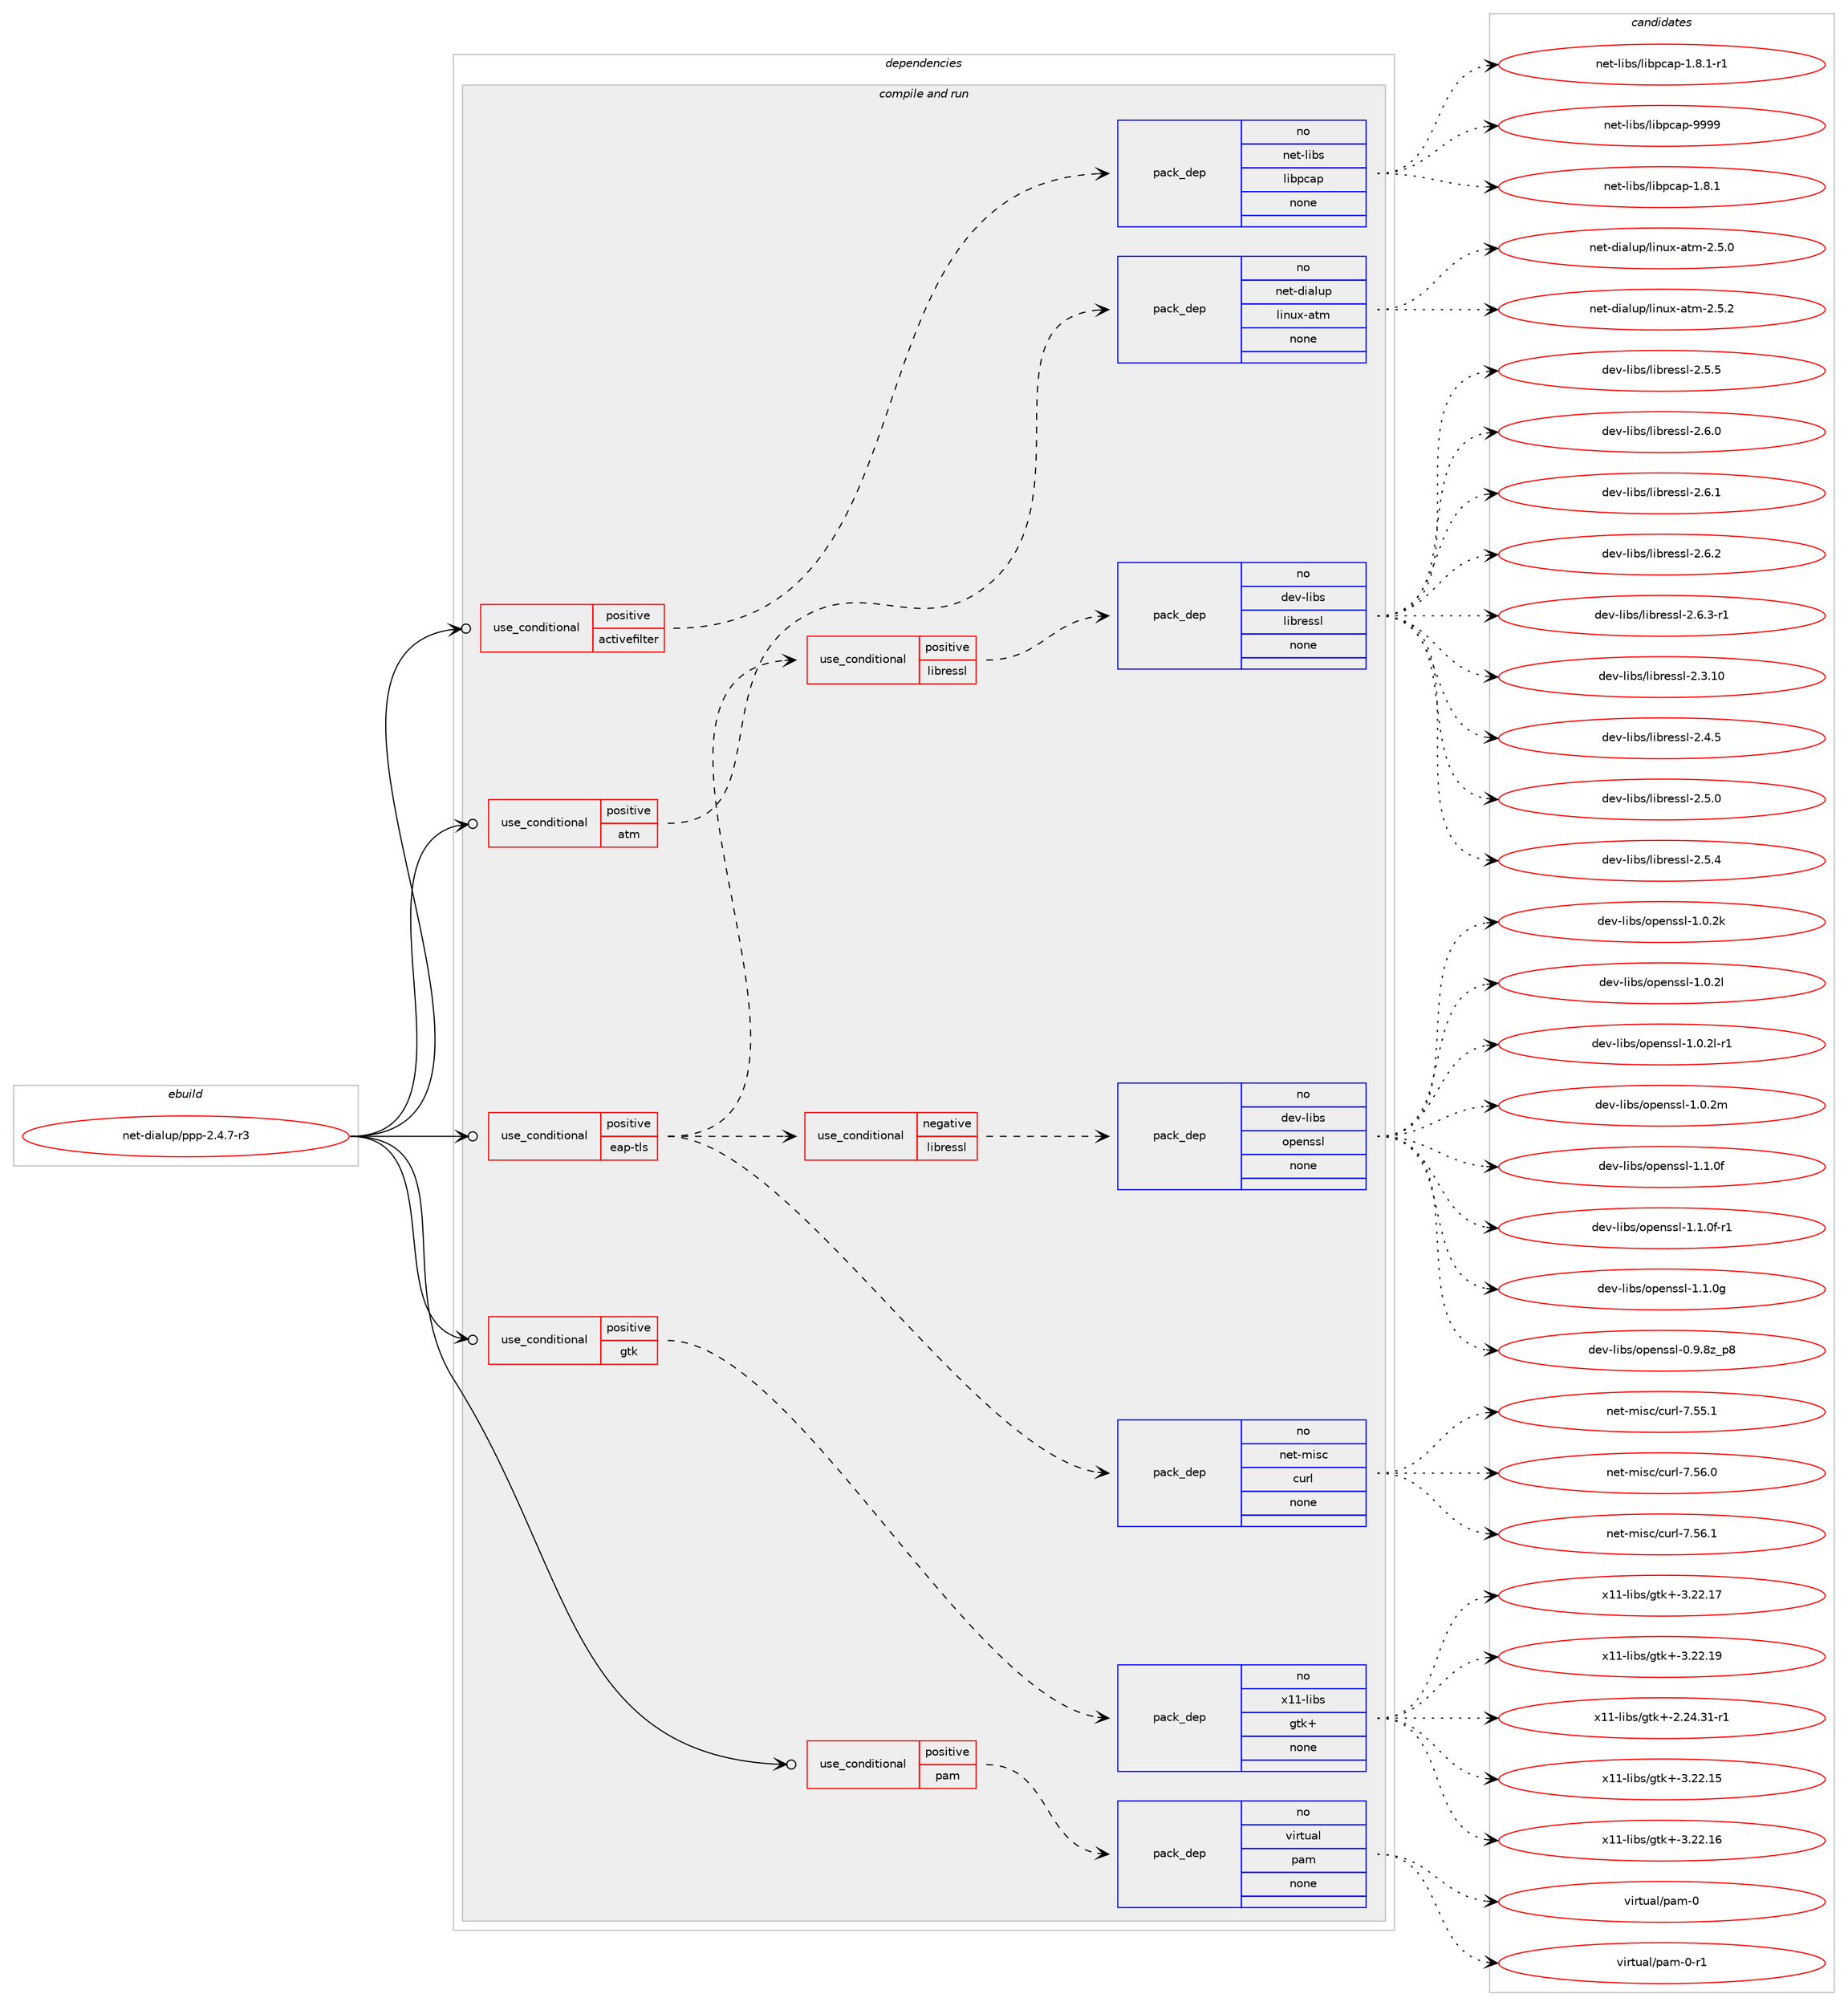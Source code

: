 digraph prolog {

# *************
# Graph options
# *************

newrank=true;
concentrate=true;
compound=true;
graph [rankdir=LR,fontname=Helvetica,fontsize=10,ranksep=1.5];#, ranksep=2.5, nodesep=0.2];
edge  [arrowhead=vee];
node  [fontname=Helvetica,fontsize=10];

# **********
# The ebuild
# **********

subgraph cluster_leftcol {
color=gray;
rank=same;
label=<<i>ebuild</i>>;
id [label="net-dialup/ppp-2.4.7-r3", color=red, width=4, href="../net-dialup/ppp-2.4.7-r3.svg"];
}

# ****************
# The dependencies
# ****************

subgraph cluster_midcol {
color=gray;
label=<<i>dependencies</i>>;
subgraph cluster_compile {
fillcolor="#eeeeee";
style=filled;
label=<<i>compile</i>>;
}
subgraph cluster_compileandrun {
fillcolor="#eeeeee";
style=filled;
label=<<i>compile and run</i>>;
subgraph cond100578 {
dependency406871 [label=<<TABLE BORDER="0" CELLBORDER="1" CELLSPACING="0" CELLPADDING="4"><TR><TD ROWSPAN="3" CELLPADDING="10">use_conditional</TD></TR><TR><TD>positive</TD></TR><TR><TD>activefilter</TD></TR></TABLE>>, shape=none, color=red];
subgraph pack299588 {
dependency406872 [label=<<TABLE BORDER="0" CELLBORDER="1" CELLSPACING="0" CELLPADDING="4" WIDTH="220"><TR><TD ROWSPAN="6" CELLPADDING="30">pack_dep</TD></TR><TR><TD WIDTH="110">no</TD></TR><TR><TD>net-libs</TD></TR><TR><TD>libpcap</TD></TR><TR><TD>none</TD></TR><TR><TD></TD></TR></TABLE>>, shape=none, color=blue];
}
dependency406871:e -> dependency406872:w [weight=20,style="dashed",arrowhead="vee"];
}
id:e -> dependency406871:w [weight=20,style="solid",arrowhead="odotvee"];
subgraph cond100579 {
dependency406873 [label=<<TABLE BORDER="0" CELLBORDER="1" CELLSPACING="0" CELLPADDING="4"><TR><TD ROWSPAN="3" CELLPADDING="10">use_conditional</TD></TR><TR><TD>positive</TD></TR><TR><TD>atm</TD></TR></TABLE>>, shape=none, color=red];
subgraph pack299589 {
dependency406874 [label=<<TABLE BORDER="0" CELLBORDER="1" CELLSPACING="0" CELLPADDING="4" WIDTH="220"><TR><TD ROWSPAN="6" CELLPADDING="30">pack_dep</TD></TR><TR><TD WIDTH="110">no</TD></TR><TR><TD>net-dialup</TD></TR><TR><TD>linux-atm</TD></TR><TR><TD>none</TD></TR><TR><TD></TD></TR></TABLE>>, shape=none, color=blue];
}
dependency406873:e -> dependency406874:w [weight=20,style="dashed",arrowhead="vee"];
}
id:e -> dependency406873:w [weight=20,style="solid",arrowhead="odotvee"];
subgraph cond100580 {
dependency406875 [label=<<TABLE BORDER="0" CELLBORDER="1" CELLSPACING="0" CELLPADDING="4"><TR><TD ROWSPAN="3" CELLPADDING="10">use_conditional</TD></TR><TR><TD>positive</TD></TR><TR><TD>eap-tls</TD></TR></TABLE>>, shape=none, color=red];
subgraph pack299590 {
dependency406876 [label=<<TABLE BORDER="0" CELLBORDER="1" CELLSPACING="0" CELLPADDING="4" WIDTH="220"><TR><TD ROWSPAN="6" CELLPADDING="30">pack_dep</TD></TR><TR><TD WIDTH="110">no</TD></TR><TR><TD>net-misc</TD></TR><TR><TD>curl</TD></TR><TR><TD>none</TD></TR><TR><TD></TD></TR></TABLE>>, shape=none, color=blue];
}
dependency406875:e -> dependency406876:w [weight=20,style="dashed",arrowhead="vee"];
subgraph cond100581 {
dependency406877 [label=<<TABLE BORDER="0" CELLBORDER="1" CELLSPACING="0" CELLPADDING="4"><TR><TD ROWSPAN="3" CELLPADDING="10">use_conditional</TD></TR><TR><TD>negative</TD></TR><TR><TD>libressl</TD></TR></TABLE>>, shape=none, color=red];
subgraph pack299591 {
dependency406878 [label=<<TABLE BORDER="0" CELLBORDER="1" CELLSPACING="0" CELLPADDING="4" WIDTH="220"><TR><TD ROWSPAN="6" CELLPADDING="30">pack_dep</TD></TR><TR><TD WIDTH="110">no</TD></TR><TR><TD>dev-libs</TD></TR><TR><TD>openssl</TD></TR><TR><TD>none</TD></TR><TR><TD></TD></TR></TABLE>>, shape=none, color=blue];
}
dependency406877:e -> dependency406878:w [weight=20,style="dashed",arrowhead="vee"];
}
dependency406875:e -> dependency406877:w [weight=20,style="dashed",arrowhead="vee"];
subgraph cond100582 {
dependency406879 [label=<<TABLE BORDER="0" CELLBORDER="1" CELLSPACING="0" CELLPADDING="4"><TR><TD ROWSPAN="3" CELLPADDING="10">use_conditional</TD></TR><TR><TD>positive</TD></TR><TR><TD>libressl</TD></TR></TABLE>>, shape=none, color=red];
subgraph pack299592 {
dependency406880 [label=<<TABLE BORDER="0" CELLBORDER="1" CELLSPACING="0" CELLPADDING="4" WIDTH="220"><TR><TD ROWSPAN="6" CELLPADDING="30">pack_dep</TD></TR><TR><TD WIDTH="110">no</TD></TR><TR><TD>dev-libs</TD></TR><TR><TD>libressl</TD></TR><TR><TD>none</TD></TR><TR><TD></TD></TR></TABLE>>, shape=none, color=blue];
}
dependency406879:e -> dependency406880:w [weight=20,style="dashed",arrowhead="vee"];
}
dependency406875:e -> dependency406879:w [weight=20,style="dashed",arrowhead="vee"];
}
id:e -> dependency406875:w [weight=20,style="solid",arrowhead="odotvee"];
subgraph cond100583 {
dependency406881 [label=<<TABLE BORDER="0" CELLBORDER="1" CELLSPACING="0" CELLPADDING="4"><TR><TD ROWSPAN="3" CELLPADDING="10">use_conditional</TD></TR><TR><TD>positive</TD></TR><TR><TD>gtk</TD></TR></TABLE>>, shape=none, color=red];
subgraph pack299593 {
dependency406882 [label=<<TABLE BORDER="0" CELLBORDER="1" CELLSPACING="0" CELLPADDING="4" WIDTH="220"><TR><TD ROWSPAN="6" CELLPADDING="30">pack_dep</TD></TR><TR><TD WIDTH="110">no</TD></TR><TR><TD>x11-libs</TD></TR><TR><TD>gtk+</TD></TR><TR><TD>none</TD></TR><TR><TD></TD></TR></TABLE>>, shape=none, color=blue];
}
dependency406881:e -> dependency406882:w [weight=20,style="dashed",arrowhead="vee"];
}
id:e -> dependency406881:w [weight=20,style="solid",arrowhead="odotvee"];
subgraph cond100584 {
dependency406883 [label=<<TABLE BORDER="0" CELLBORDER="1" CELLSPACING="0" CELLPADDING="4"><TR><TD ROWSPAN="3" CELLPADDING="10">use_conditional</TD></TR><TR><TD>positive</TD></TR><TR><TD>pam</TD></TR></TABLE>>, shape=none, color=red];
subgraph pack299594 {
dependency406884 [label=<<TABLE BORDER="0" CELLBORDER="1" CELLSPACING="0" CELLPADDING="4" WIDTH="220"><TR><TD ROWSPAN="6" CELLPADDING="30">pack_dep</TD></TR><TR><TD WIDTH="110">no</TD></TR><TR><TD>virtual</TD></TR><TR><TD>pam</TD></TR><TR><TD>none</TD></TR><TR><TD></TD></TR></TABLE>>, shape=none, color=blue];
}
dependency406883:e -> dependency406884:w [weight=20,style="dashed",arrowhead="vee"];
}
id:e -> dependency406883:w [weight=20,style="solid",arrowhead="odotvee"];
}
subgraph cluster_run {
fillcolor="#eeeeee";
style=filled;
label=<<i>run</i>>;
}
}

# **************
# The candidates
# **************

subgraph cluster_choices {
rank=same;
color=gray;
label=<<i>candidates</i>>;

subgraph choice299588 {
color=black;
nodesep=1;
choice110101116451081059811547108105981129997112454946564649 [label="net-libs/libpcap-1.8.1", color=red, width=4,href="../net-libs/libpcap-1.8.1.svg"];
choice1101011164510810598115471081059811299971124549465646494511449 [label="net-libs/libpcap-1.8.1-r1", color=red, width=4,href="../net-libs/libpcap-1.8.1-r1.svg"];
choice1101011164510810598115471081059811299971124557575757 [label="net-libs/libpcap-9999", color=red, width=4,href="../net-libs/libpcap-9999.svg"];
dependency406872:e -> choice110101116451081059811547108105981129997112454946564649:w [style=dotted,weight="100"];
dependency406872:e -> choice1101011164510810598115471081059811299971124549465646494511449:w [style=dotted,weight="100"];
dependency406872:e -> choice1101011164510810598115471081059811299971124557575757:w [style=dotted,weight="100"];
}
subgraph choice299589 {
color=black;
nodesep=1;
choice1101011164510010597108117112471081051101171204597116109455046534648 [label="net-dialup/linux-atm-2.5.0", color=red, width=4,href="../net-dialup/linux-atm-2.5.0.svg"];
choice1101011164510010597108117112471081051101171204597116109455046534650 [label="net-dialup/linux-atm-2.5.2", color=red, width=4,href="../net-dialup/linux-atm-2.5.2.svg"];
dependency406874:e -> choice1101011164510010597108117112471081051101171204597116109455046534648:w [style=dotted,weight="100"];
dependency406874:e -> choice1101011164510010597108117112471081051101171204597116109455046534650:w [style=dotted,weight="100"];
}
subgraph choice299590 {
color=black;
nodesep=1;
choice1101011164510910511599479911711410845554653534649 [label="net-misc/curl-7.55.1", color=red, width=4,href="../net-misc/curl-7.55.1.svg"];
choice1101011164510910511599479911711410845554653544648 [label="net-misc/curl-7.56.0", color=red, width=4,href="../net-misc/curl-7.56.0.svg"];
choice1101011164510910511599479911711410845554653544649 [label="net-misc/curl-7.56.1", color=red, width=4,href="../net-misc/curl-7.56.1.svg"];
dependency406876:e -> choice1101011164510910511599479911711410845554653534649:w [style=dotted,weight="100"];
dependency406876:e -> choice1101011164510910511599479911711410845554653544648:w [style=dotted,weight="100"];
dependency406876:e -> choice1101011164510910511599479911711410845554653544649:w [style=dotted,weight="100"];
}
subgraph choice299591 {
color=black;
nodesep=1;
choice1001011184510810598115471111121011101151151084548465746561229511256 [label="dev-libs/openssl-0.9.8z_p8", color=red, width=4,href="../dev-libs/openssl-0.9.8z_p8.svg"];
choice100101118451081059811547111112101110115115108454946484650107 [label="dev-libs/openssl-1.0.2k", color=red, width=4,href="../dev-libs/openssl-1.0.2k.svg"];
choice100101118451081059811547111112101110115115108454946484650108 [label="dev-libs/openssl-1.0.2l", color=red, width=4,href="../dev-libs/openssl-1.0.2l.svg"];
choice1001011184510810598115471111121011101151151084549464846501084511449 [label="dev-libs/openssl-1.0.2l-r1", color=red, width=4,href="../dev-libs/openssl-1.0.2l-r1.svg"];
choice100101118451081059811547111112101110115115108454946484650109 [label="dev-libs/openssl-1.0.2m", color=red, width=4,href="../dev-libs/openssl-1.0.2m.svg"];
choice100101118451081059811547111112101110115115108454946494648102 [label="dev-libs/openssl-1.1.0f", color=red, width=4,href="../dev-libs/openssl-1.1.0f.svg"];
choice1001011184510810598115471111121011101151151084549464946481024511449 [label="dev-libs/openssl-1.1.0f-r1", color=red, width=4,href="../dev-libs/openssl-1.1.0f-r1.svg"];
choice100101118451081059811547111112101110115115108454946494648103 [label="dev-libs/openssl-1.1.0g", color=red, width=4,href="../dev-libs/openssl-1.1.0g.svg"];
dependency406878:e -> choice1001011184510810598115471111121011101151151084548465746561229511256:w [style=dotted,weight="100"];
dependency406878:e -> choice100101118451081059811547111112101110115115108454946484650107:w [style=dotted,weight="100"];
dependency406878:e -> choice100101118451081059811547111112101110115115108454946484650108:w [style=dotted,weight="100"];
dependency406878:e -> choice1001011184510810598115471111121011101151151084549464846501084511449:w [style=dotted,weight="100"];
dependency406878:e -> choice100101118451081059811547111112101110115115108454946484650109:w [style=dotted,weight="100"];
dependency406878:e -> choice100101118451081059811547111112101110115115108454946494648102:w [style=dotted,weight="100"];
dependency406878:e -> choice1001011184510810598115471111121011101151151084549464946481024511449:w [style=dotted,weight="100"];
dependency406878:e -> choice100101118451081059811547111112101110115115108454946494648103:w [style=dotted,weight="100"];
}
subgraph choice299592 {
color=black;
nodesep=1;
choice1001011184510810598115471081059811410111511510845504651464948 [label="dev-libs/libressl-2.3.10", color=red, width=4,href="../dev-libs/libressl-2.3.10.svg"];
choice10010111845108105981154710810598114101115115108455046524653 [label="dev-libs/libressl-2.4.5", color=red, width=4,href="../dev-libs/libressl-2.4.5.svg"];
choice10010111845108105981154710810598114101115115108455046534648 [label="dev-libs/libressl-2.5.0", color=red, width=4,href="../dev-libs/libressl-2.5.0.svg"];
choice10010111845108105981154710810598114101115115108455046534652 [label="dev-libs/libressl-2.5.4", color=red, width=4,href="../dev-libs/libressl-2.5.4.svg"];
choice10010111845108105981154710810598114101115115108455046534653 [label="dev-libs/libressl-2.5.5", color=red, width=4,href="../dev-libs/libressl-2.5.5.svg"];
choice10010111845108105981154710810598114101115115108455046544648 [label="dev-libs/libressl-2.6.0", color=red, width=4,href="../dev-libs/libressl-2.6.0.svg"];
choice10010111845108105981154710810598114101115115108455046544649 [label="dev-libs/libressl-2.6.1", color=red, width=4,href="../dev-libs/libressl-2.6.1.svg"];
choice10010111845108105981154710810598114101115115108455046544650 [label="dev-libs/libressl-2.6.2", color=red, width=4,href="../dev-libs/libressl-2.6.2.svg"];
choice100101118451081059811547108105981141011151151084550465446514511449 [label="dev-libs/libressl-2.6.3-r1", color=red, width=4,href="../dev-libs/libressl-2.6.3-r1.svg"];
dependency406880:e -> choice1001011184510810598115471081059811410111511510845504651464948:w [style=dotted,weight="100"];
dependency406880:e -> choice10010111845108105981154710810598114101115115108455046524653:w [style=dotted,weight="100"];
dependency406880:e -> choice10010111845108105981154710810598114101115115108455046534648:w [style=dotted,weight="100"];
dependency406880:e -> choice10010111845108105981154710810598114101115115108455046534652:w [style=dotted,weight="100"];
dependency406880:e -> choice10010111845108105981154710810598114101115115108455046534653:w [style=dotted,weight="100"];
dependency406880:e -> choice10010111845108105981154710810598114101115115108455046544648:w [style=dotted,weight="100"];
dependency406880:e -> choice10010111845108105981154710810598114101115115108455046544649:w [style=dotted,weight="100"];
dependency406880:e -> choice10010111845108105981154710810598114101115115108455046544650:w [style=dotted,weight="100"];
dependency406880:e -> choice100101118451081059811547108105981141011151151084550465446514511449:w [style=dotted,weight="100"];
}
subgraph choice299593 {
color=black;
nodesep=1;
choice12049494510810598115471031161074345504650524651494511449 [label="x11-libs/gtk+-2.24.31-r1", color=red, width=4,href="../x11-libs/gtk+-2.24.31-r1.svg"];
choice1204949451081059811547103116107434551465050464953 [label="x11-libs/gtk+-3.22.15", color=red, width=4,href="../x11-libs/gtk+-3.22.15.svg"];
choice1204949451081059811547103116107434551465050464954 [label="x11-libs/gtk+-3.22.16", color=red, width=4,href="../x11-libs/gtk+-3.22.16.svg"];
choice1204949451081059811547103116107434551465050464955 [label="x11-libs/gtk+-3.22.17", color=red, width=4,href="../x11-libs/gtk+-3.22.17.svg"];
choice1204949451081059811547103116107434551465050464957 [label="x11-libs/gtk+-3.22.19", color=red, width=4,href="../x11-libs/gtk+-3.22.19.svg"];
dependency406882:e -> choice12049494510810598115471031161074345504650524651494511449:w [style=dotted,weight="100"];
dependency406882:e -> choice1204949451081059811547103116107434551465050464953:w [style=dotted,weight="100"];
dependency406882:e -> choice1204949451081059811547103116107434551465050464954:w [style=dotted,weight="100"];
dependency406882:e -> choice1204949451081059811547103116107434551465050464955:w [style=dotted,weight="100"];
dependency406882:e -> choice1204949451081059811547103116107434551465050464957:w [style=dotted,weight="100"];
}
subgraph choice299594 {
color=black;
nodesep=1;
choice1181051141161179710847112971094548 [label="virtual/pam-0", color=red, width=4,href="../virtual/pam-0.svg"];
choice11810511411611797108471129710945484511449 [label="virtual/pam-0-r1", color=red, width=4,href="../virtual/pam-0-r1.svg"];
dependency406884:e -> choice1181051141161179710847112971094548:w [style=dotted,weight="100"];
dependency406884:e -> choice11810511411611797108471129710945484511449:w [style=dotted,weight="100"];
}
}

}
